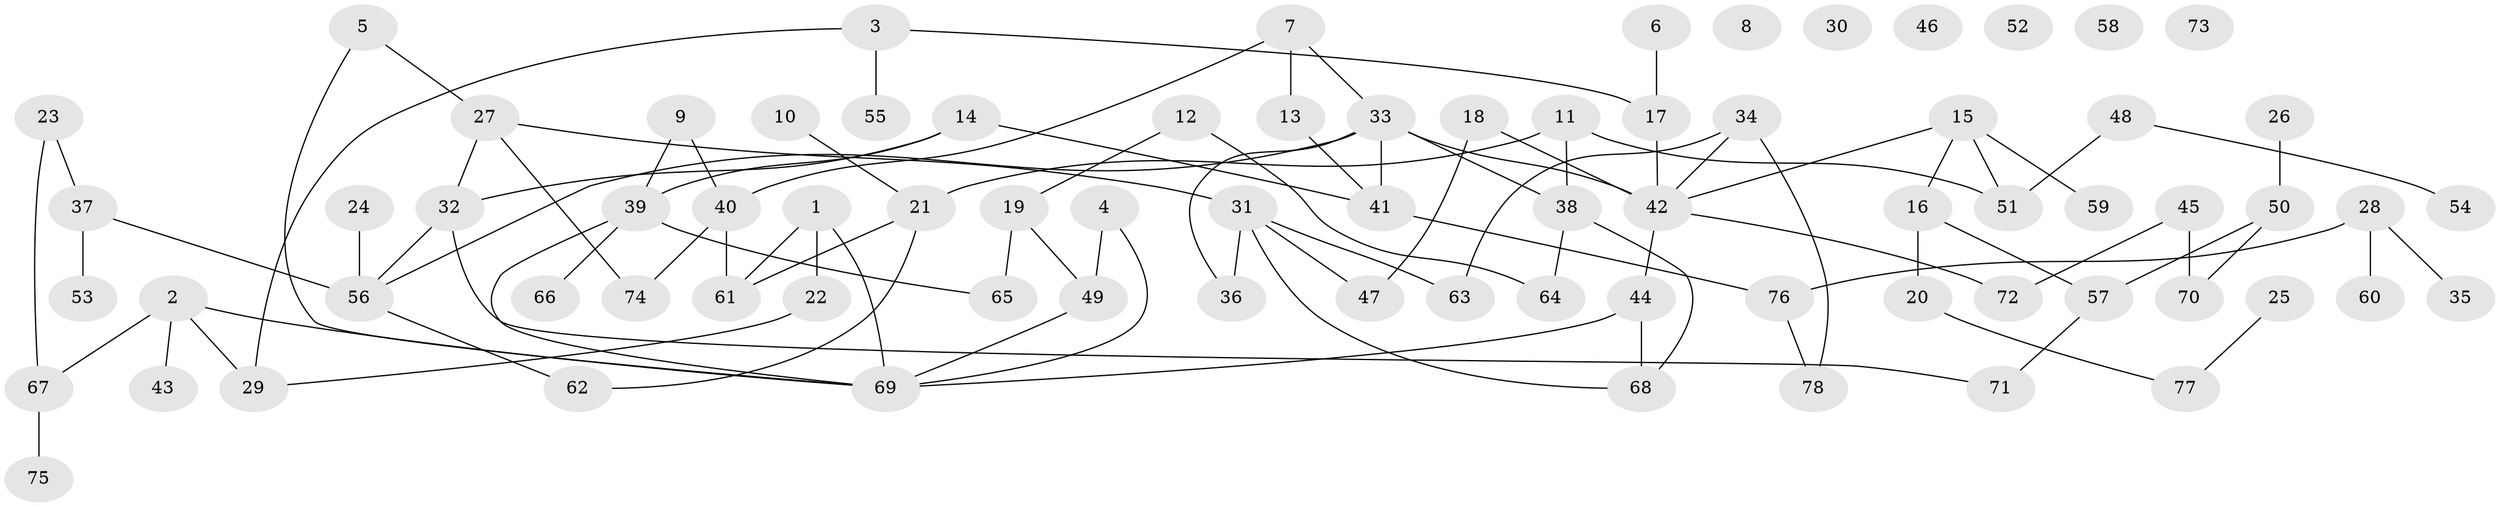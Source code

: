 // coarse degree distribution, {4: 0.15151515151515152, 3: 0.18181818181818182, 2: 0.30303030303030304, 6: 0.09090909090909091, 5: 0.09090909090909091, 10: 0.030303030303030304, 1: 0.15151515151515152}
// Generated by graph-tools (version 1.1) at 2025/48/03/04/25 22:48:31]
// undirected, 78 vertices, 95 edges
graph export_dot {
  node [color=gray90,style=filled];
  1;
  2;
  3;
  4;
  5;
  6;
  7;
  8;
  9;
  10;
  11;
  12;
  13;
  14;
  15;
  16;
  17;
  18;
  19;
  20;
  21;
  22;
  23;
  24;
  25;
  26;
  27;
  28;
  29;
  30;
  31;
  32;
  33;
  34;
  35;
  36;
  37;
  38;
  39;
  40;
  41;
  42;
  43;
  44;
  45;
  46;
  47;
  48;
  49;
  50;
  51;
  52;
  53;
  54;
  55;
  56;
  57;
  58;
  59;
  60;
  61;
  62;
  63;
  64;
  65;
  66;
  67;
  68;
  69;
  70;
  71;
  72;
  73;
  74;
  75;
  76;
  77;
  78;
  1 -- 22;
  1 -- 61;
  1 -- 69;
  2 -- 29;
  2 -- 43;
  2 -- 67;
  2 -- 69;
  3 -- 17;
  3 -- 29;
  3 -- 55;
  4 -- 49;
  4 -- 69;
  5 -- 27;
  5 -- 69;
  6 -- 17;
  7 -- 13;
  7 -- 33;
  7 -- 40;
  9 -- 39;
  9 -- 40;
  10 -- 21;
  11 -- 21;
  11 -- 38;
  11 -- 51;
  12 -- 19;
  12 -- 64;
  13 -- 41;
  14 -- 32;
  14 -- 39;
  14 -- 41;
  15 -- 16;
  15 -- 42;
  15 -- 51;
  15 -- 59;
  16 -- 20;
  16 -- 57;
  17 -- 42;
  18 -- 42;
  18 -- 47;
  19 -- 49;
  19 -- 65;
  20 -- 77;
  21 -- 61;
  21 -- 62;
  22 -- 29;
  23 -- 37;
  23 -- 67;
  24 -- 56;
  25 -- 77;
  26 -- 50;
  27 -- 31;
  27 -- 32;
  27 -- 74;
  28 -- 35;
  28 -- 60;
  28 -- 76;
  31 -- 36;
  31 -- 47;
  31 -- 63;
  31 -- 68;
  32 -- 56;
  32 -- 71;
  33 -- 36;
  33 -- 38;
  33 -- 41;
  33 -- 42;
  33 -- 56;
  34 -- 42;
  34 -- 63;
  34 -- 78;
  37 -- 53;
  37 -- 56;
  38 -- 64;
  38 -- 68;
  39 -- 65;
  39 -- 66;
  39 -- 69;
  40 -- 61;
  40 -- 74;
  41 -- 76;
  42 -- 44;
  42 -- 72;
  44 -- 68;
  44 -- 69;
  45 -- 70;
  45 -- 72;
  48 -- 51;
  48 -- 54;
  49 -- 69;
  50 -- 57;
  50 -- 70;
  56 -- 62;
  57 -- 71;
  67 -- 75;
  76 -- 78;
}
